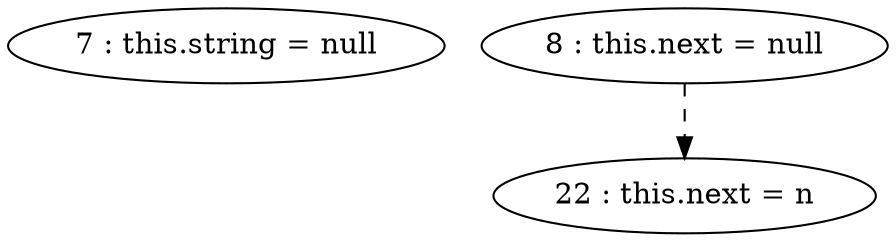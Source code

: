 digraph G {
"7 : this.string = null"
"8 : this.next = null"
"8 : this.next = null" -> "22 : this.next = n" [style=dashed]
"22 : this.next = n"
}